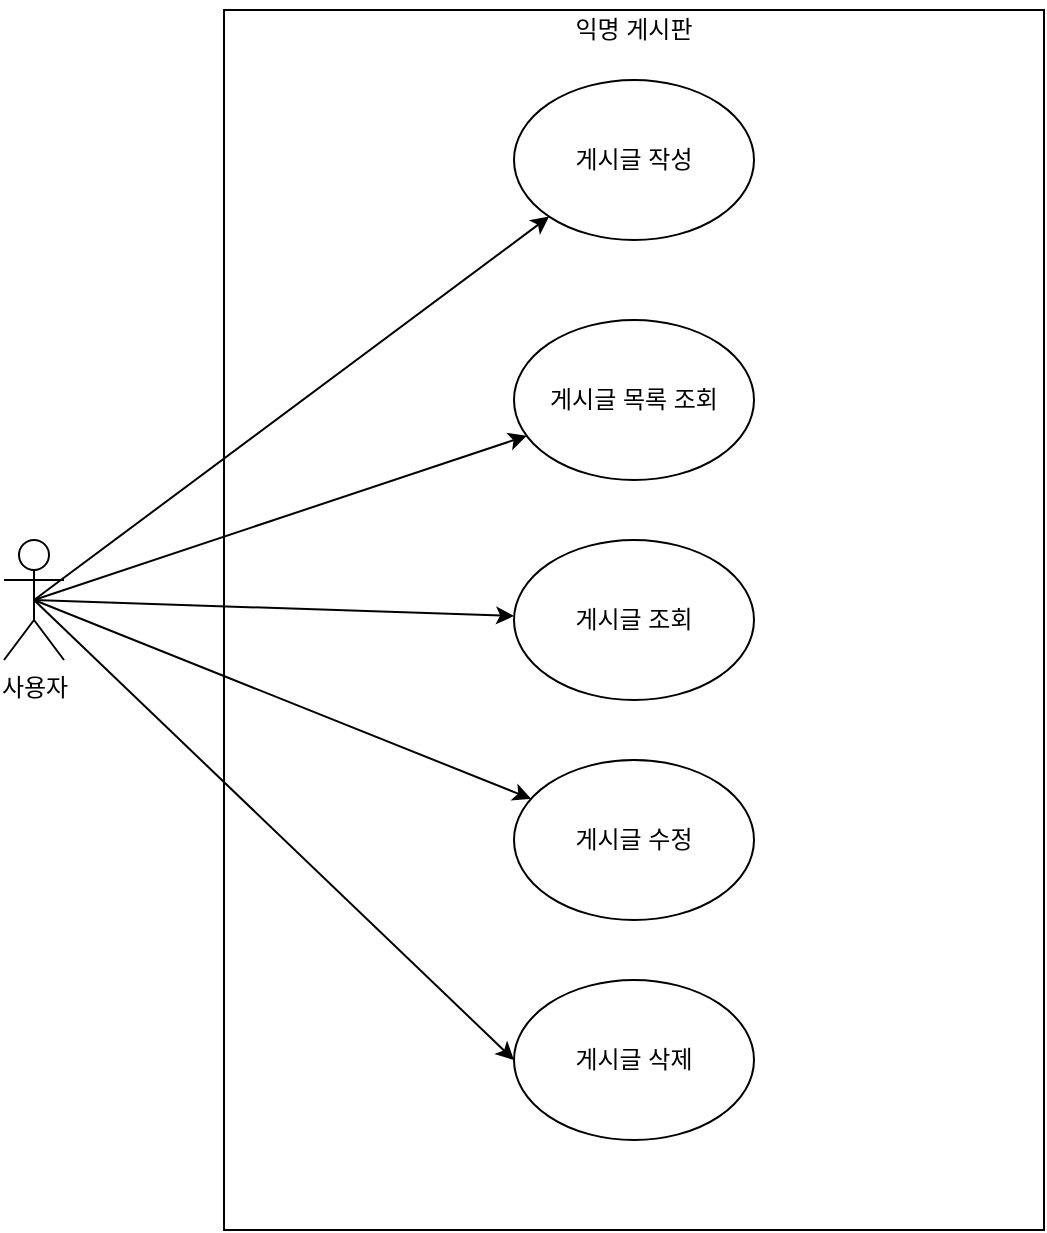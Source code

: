 <mxfile version="22.0.8" type="device">
  <diagram id="C5RBs43oDa-KdzZeNtuy" name="Page-1">
    <mxGraphModel dx="1249" dy="1838" grid="1" gridSize="10" guides="1" tooltips="1" connect="1" arrows="1" fold="1" page="1" pageScale="1" pageWidth="827" pageHeight="1169" math="0" shadow="0">
      <root>
        <mxCell id="WIyWlLk6GJQsqaUBKTNV-0" />
        <mxCell id="WIyWlLk6GJQsqaUBKTNV-1" parent="WIyWlLk6GJQsqaUBKTNV-0" />
        <mxCell id="ODOgHykXVtXJyPB-smyK-22" value="" style="rounded=0;whiteSpace=wrap;html=1;" vertex="1" parent="WIyWlLk6GJQsqaUBKTNV-1">
          <mxGeometry x="310" y="-235" width="410" height="610" as="geometry" />
        </mxCell>
        <mxCell id="ODOgHykXVtXJyPB-smyK-4" value="사용자&lt;br&gt;" style="shape=umlActor;verticalLabelPosition=bottom;verticalAlign=top;html=1;outlineConnect=0;" vertex="1" parent="WIyWlLk6GJQsqaUBKTNV-1">
          <mxGeometry x="200" y="30" width="30" height="60" as="geometry" />
        </mxCell>
        <mxCell id="ODOgHykXVtXJyPB-smyK-16" value="익명 게시판" style="text;html=1;strokeColor=none;fillColor=none;align=center;verticalAlign=middle;whiteSpace=wrap;rounded=0;" vertex="1" parent="WIyWlLk6GJQsqaUBKTNV-1">
          <mxGeometry x="470" y="-240" width="90" height="30" as="geometry" />
        </mxCell>
        <mxCell id="ODOgHykXVtXJyPB-smyK-17" value="게시글 작성" style="ellipse;whiteSpace=wrap;html=1;" vertex="1" parent="WIyWlLk6GJQsqaUBKTNV-1">
          <mxGeometry x="455" y="-200" width="120" height="80" as="geometry" />
        </mxCell>
        <mxCell id="ODOgHykXVtXJyPB-smyK-19" value="게시글 목록 조회" style="ellipse;whiteSpace=wrap;html=1;" vertex="1" parent="WIyWlLk6GJQsqaUBKTNV-1">
          <mxGeometry x="455" y="-80" width="120" height="80" as="geometry" />
        </mxCell>
        <mxCell id="ODOgHykXVtXJyPB-smyK-20" value="게시글 조회" style="ellipse;whiteSpace=wrap;html=1;" vertex="1" parent="WIyWlLk6GJQsqaUBKTNV-1">
          <mxGeometry x="455" y="30" width="120" height="80" as="geometry" />
        </mxCell>
        <mxCell id="ODOgHykXVtXJyPB-smyK-21" value="게시글 수정" style="ellipse;whiteSpace=wrap;html=1;" vertex="1" parent="WIyWlLk6GJQsqaUBKTNV-1">
          <mxGeometry x="455" y="140" width="120" height="80" as="geometry" />
        </mxCell>
        <mxCell id="ODOgHykXVtXJyPB-smyK-23" value="게시글 삭제" style="ellipse;whiteSpace=wrap;html=1;" vertex="1" parent="WIyWlLk6GJQsqaUBKTNV-1">
          <mxGeometry x="455" y="250" width="120" height="80" as="geometry" />
        </mxCell>
        <mxCell id="ODOgHykXVtXJyPB-smyK-26" value="" style="endArrow=classic;html=1;rounded=0;entryX=0;entryY=1;entryDx=0;entryDy=0;exitX=0.5;exitY=0.5;exitDx=0;exitDy=0;exitPerimeter=0;" edge="1" parent="WIyWlLk6GJQsqaUBKTNV-1" source="ODOgHykXVtXJyPB-smyK-4" target="ODOgHykXVtXJyPB-smyK-17">
          <mxGeometry width="50" height="50" relative="1" as="geometry">
            <mxPoint x="290" y="30" as="sourcePoint" />
            <mxPoint x="340" y="-20" as="targetPoint" />
          </mxGeometry>
        </mxCell>
        <mxCell id="ODOgHykXVtXJyPB-smyK-27" value="" style="endArrow=classic;html=1;rounded=0;exitX=0.5;exitY=0.5;exitDx=0;exitDy=0;exitPerimeter=0;" edge="1" parent="WIyWlLk6GJQsqaUBKTNV-1" source="ODOgHykXVtXJyPB-smyK-4" target="ODOgHykXVtXJyPB-smyK-19">
          <mxGeometry width="50" height="50" relative="1" as="geometry">
            <mxPoint x="225" y="82" as="sourcePoint" />
            <mxPoint x="483" y="-110" as="targetPoint" />
          </mxGeometry>
        </mxCell>
        <mxCell id="ODOgHykXVtXJyPB-smyK-29" value="" style="endArrow=classic;html=1;rounded=0;exitX=0.5;exitY=0.5;exitDx=0;exitDy=0;exitPerimeter=0;" edge="1" parent="WIyWlLk6GJQsqaUBKTNV-1" source="ODOgHykXVtXJyPB-smyK-4" target="ODOgHykXVtXJyPB-smyK-20">
          <mxGeometry width="50" height="50" relative="1" as="geometry">
            <mxPoint x="235" y="80" as="sourcePoint" />
            <mxPoint x="493" y="-112" as="targetPoint" />
          </mxGeometry>
        </mxCell>
        <mxCell id="ODOgHykXVtXJyPB-smyK-31" value="" style="endArrow=classic;html=1;rounded=0;exitX=0.5;exitY=0.5;exitDx=0;exitDy=0;exitPerimeter=0;" edge="1" parent="WIyWlLk6GJQsqaUBKTNV-1" source="ODOgHykXVtXJyPB-smyK-4" target="ODOgHykXVtXJyPB-smyK-21">
          <mxGeometry width="50" height="50" relative="1" as="geometry">
            <mxPoint x="245" y="90" as="sourcePoint" />
            <mxPoint x="503" y="-102" as="targetPoint" />
          </mxGeometry>
        </mxCell>
        <mxCell id="ODOgHykXVtXJyPB-smyK-32" value="" style="endArrow=classic;html=1;rounded=0;entryX=0;entryY=0.5;entryDx=0;entryDy=0;exitX=0.5;exitY=0.5;exitDx=0;exitDy=0;exitPerimeter=0;" edge="1" parent="WIyWlLk6GJQsqaUBKTNV-1" source="ODOgHykXVtXJyPB-smyK-4" target="ODOgHykXVtXJyPB-smyK-23">
          <mxGeometry width="50" height="50" relative="1" as="geometry">
            <mxPoint x="255" y="100" as="sourcePoint" />
            <mxPoint x="513" y="-92" as="targetPoint" />
          </mxGeometry>
        </mxCell>
      </root>
    </mxGraphModel>
  </diagram>
</mxfile>
